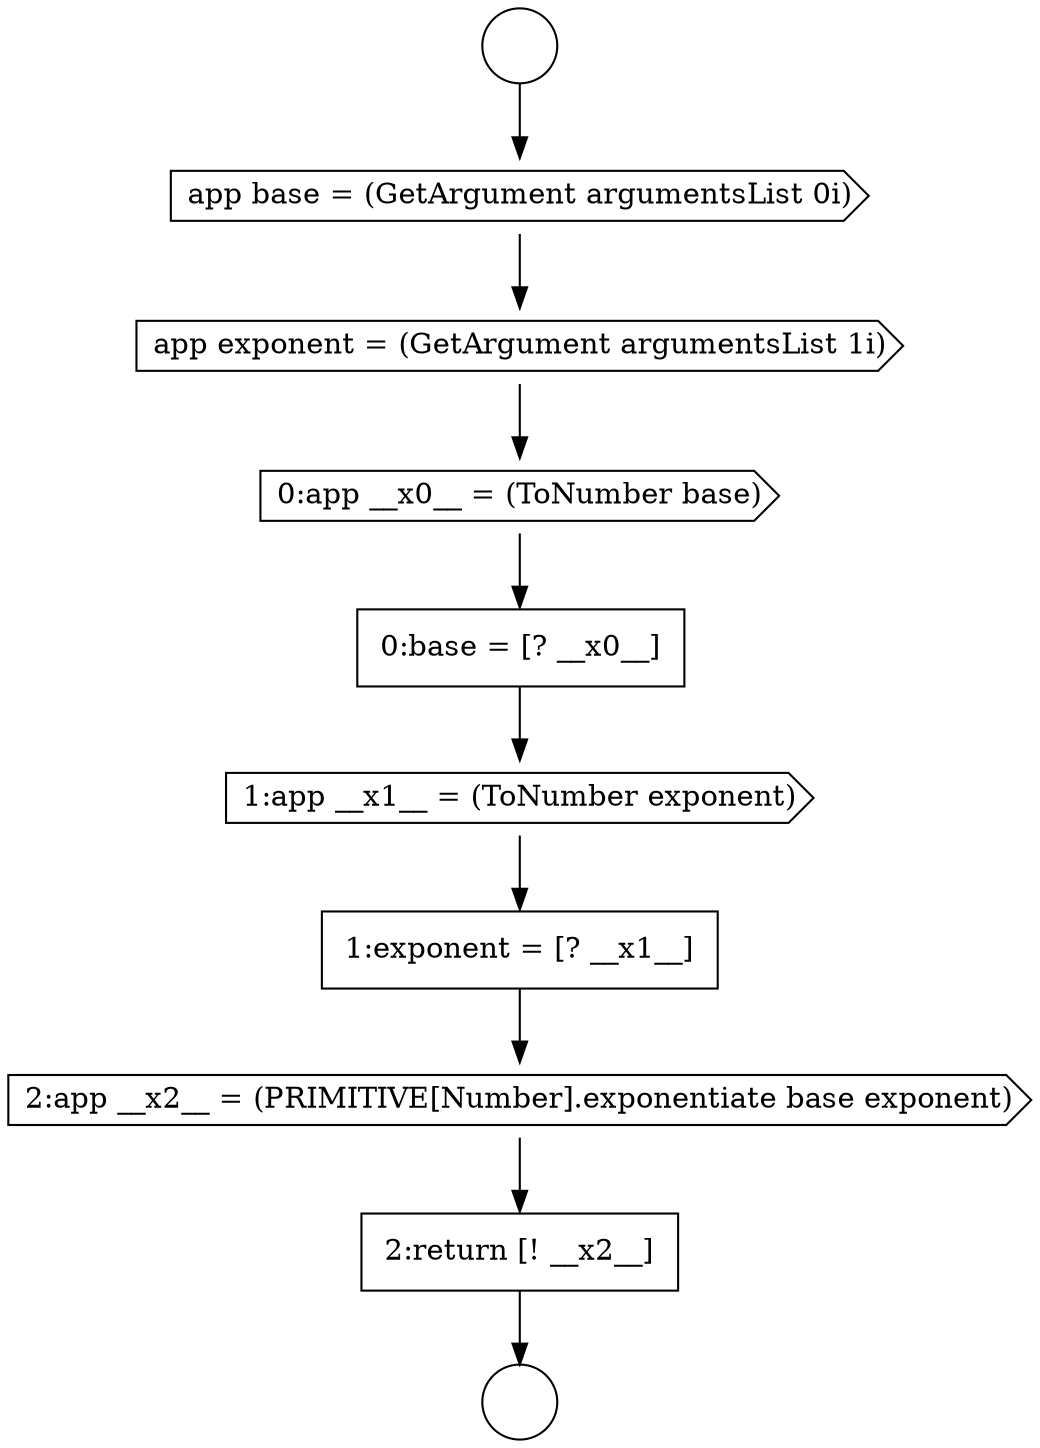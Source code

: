 digraph {
  node13020 [shape=none, margin=0, label=<<font color="black">
    <table border="0" cellborder="1" cellspacing="0" cellpadding="10">
      <tr><td align="left">2:return [! __x2__]</td></tr>
    </table>
  </font>> color="black" fillcolor="white" style=filled]
  node13013 [shape=cds, label=<<font color="black">app base = (GetArgument argumentsList 0i)</font>> color="black" fillcolor="white" style=filled]
  node13014 [shape=cds, label=<<font color="black">app exponent = (GetArgument argumentsList 1i)</font>> color="black" fillcolor="white" style=filled]
  node13018 [shape=none, margin=0, label=<<font color="black">
    <table border="0" cellborder="1" cellspacing="0" cellpadding="10">
      <tr><td align="left">1:exponent = [? __x1__]</td></tr>
    </table>
  </font>> color="black" fillcolor="white" style=filled]
  node13015 [shape=cds, label=<<font color="black">0:app __x0__ = (ToNumber base)</font>> color="black" fillcolor="white" style=filled]
  node13012 [shape=circle label=" " color="black" fillcolor="white" style=filled]
  node13017 [shape=cds, label=<<font color="black">1:app __x1__ = (ToNumber exponent)</font>> color="black" fillcolor="white" style=filled]
  node13019 [shape=cds, label=<<font color="black">2:app __x2__ = (PRIMITIVE[Number].exponentiate base exponent)</font>> color="black" fillcolor="white" style=filled]
  node13016 [shape=none, margin=0, label=<<font color="black">
    <table border="0" cellborder="1" cellspacing="0" cellpadding="10">
      <tr><td align="left">0:base = [? __x0__]</td></tr>
    </table>
  </font>> color="black" fillcolor="white" style=filled]
  node13011 [shape=circle label=" " color="black" fillcolor="white" style=filled]
  node13016 -> node13017 [ color="black"]
  node13015 -> node13016 [ color="black"]
  node13019 -> node13020 [ color="black"]
  node13018 -> node13019 [ color="black"]
  node13020 -> node13012 [ color="black"]
  node13017 -> node13018 [ color="black"]
  node13014 -> node13015 [ color="black"]
  node13013 -> node13014 [ color="black"]
  node13011 -> node13013 [ color="black"]
}
